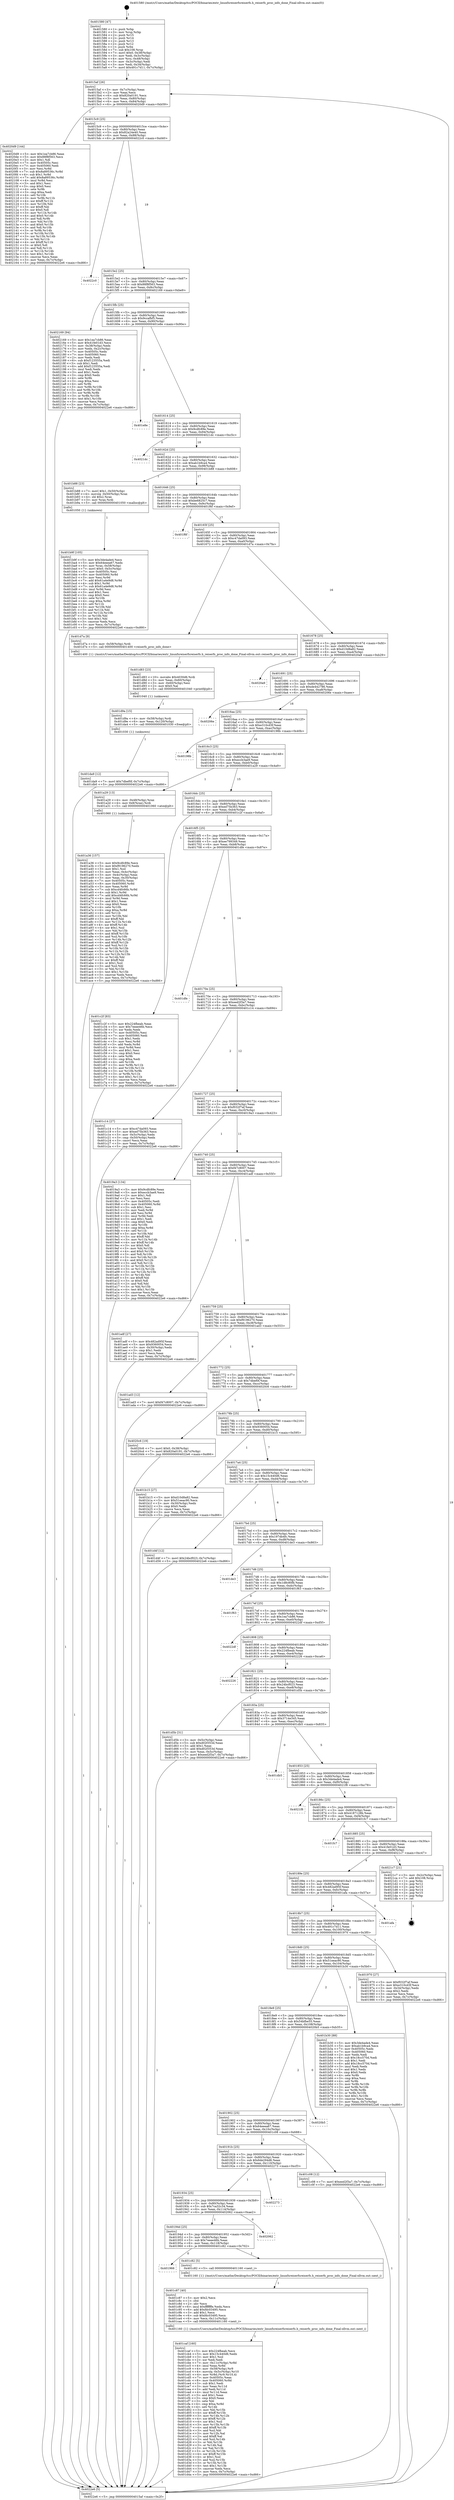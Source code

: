 digraph "0x401580" {
  label = "0x401580 (/mnt/c/Users/mathe/Desktop/tcc/POCII/binaries/extr_linuxfsreiserfsreiserfs.h_reiserfs_proc_info_done_Final-ollvm.out::main(0))"
  labelloc = "t"
  node[shape=record]

  Entry [label="",width=0.3,height=0.3,shape=circle,fillcolor=black,style=filled]
  "0x4015af" [label="{
     0x4015af [26]\l
     | [instrs]\l
     &nbsp;&nbsp;0x4015af \<+3\>: mov -0x7c(%rbp),%eax\l
     &nbsp;&nbsp;0x4015b2 \<+2\>: mov %eax,%ecx\l
     &nbsp;&nbsp;0x4015b4 \<+6\>: sub $0x820a0191,%ecx\l
     &nbsp;&nbsp;0x4015ba \<+3\>: mov %eax,-0x80(%rbp)\l
     &nbsp;&nbsp;0x4015bd \<+6\>: mov %ecx,-0x84(%rbp)\l
     &nbsp;&nbsp;0x4015c3 \<+6\>: je 00000000004020d9 \<main+0xb59\>\l
  }"]
  "0x4020d9" [label="{
     0x4020d9 [144]\l
     | [instrs]\l
     &nbsp;&nbsp;0x4020d9 \<+5\>: mov $0x1ea7cb86,%eax\l
     &nbsp;&nbsp;0x4020de \<+5\>: mov $0x88f8f563,%ecx\l
     &nbsp;&nbsp;0x4020e3 \<+2\>: mov $0x1,%dl\l
     &nbsp;&nbsp;0x4020e5 \<+7\>: mov 0x40505c,%esi\l
     &nbsp;&nbsp;0x4020ec \<+7\>: mov 0x405060,%edi\l
     &nbsp;&nbsp;0x4020f3 \<+3\>: mov %esi,%r8d\l
     &nbsp;&nbsp;0x4020f6 \<+7\>: sub $0x8a89536c,%r8d\l
     &nbsp;&nbsp;0x4020fd \<+4\>: sub $0x1,%r8d\l
     &nbsp;&nbsp;0x402101 \<+7\>: add $0x8a89536c,%r8d\l
     &nbsp;&nbsp;0x402108 \<+4\>: imul %r8d,%esi\l
     &nbsp;&nbsp;0x40210c \<+3\>: and $0x1,%esi\l
     &nbsp;&nbsp;0x40210f \<+3\>: cmp $0x0,%esi\l
     &nbsp;&nbsp;0x402112 \<+4\>: sete %r9b\l
     &nbsp;&nbsp;0x402116 \<+3\>: cmp $0xa,%edi\l
     &nbsp;&nbsp;0x402119 \<+4\>: setl %r10b\l
     &nbsp;&nbsp;0x40211d \<+3\>: mov %r9b,%r11b\l
     &nbsp;&nbsp;0x402120 \<+4\>: xor $0xff,%r11b\l
     &nbsp;&nbsp;0x402124 \<+3\>: mov %r10b,%bl\l
     &nbsp;&nbsp;0x402127 \<+3\>: xor $0xff,%bl\l
     &nbsp;&nbsp;0x40212a \<+3\>: xor $0x0,%dl\l
     &nbsp;&nbsp;0x40212d \<+3\>: mov %r11b,%r14b\l
     &nbsp;&nbsp;0x402130 \<+4\>: and $0x0,%r14b\l
     &nbsp;&nbsp;0x402134 \<+3\>: and %dl,%r9b\l
     &nbsp;&nbsp;0x402137 \<+3\>: mov %bl,%r15b\l
     &nbsp;&nbsp;0x40213a \<+4\>: and $0x0,%r15b\l
     &nbsp;&nbsp;0x40213e \<+3\>: and %dl,%r10b\l
     &nbsp;&nbsp;0x402141 \<+3\>: or %r9b,%r14b\l
     &nbsp;&nbsp;0x402144 \<+3\>: or %r10b,%r15b\l
     &nbsp;&nbsp;0x402147 \<+3\>: xor %r15b,%r14b\l
     &nbsp;&nbsp;0x40214a \<+3\>: or %bl,%r11b\l
     &nbsp;&nbsp;0x40214d \<+4\>: xor $0xff,%r11b\l
     &nbsp;&nbsp;0x402151 \<+3\>: or $0x0,%dl\l
     &nbsp;&nbsp;0x402154 \<+3\>: and %dl,%r11b\l
     &nbsp;&nbsp;0x402157 \<+3\>: or %r11b,%r14b\l
     &nbsp;&nbsp;0x40215a \<+4\>: test $0x1,%r14b\l
     &nbsp;&nbsp;0x40215e \<+3\>: cmovne %ecx,%eax\l
     &nbsp;&nbsp;0x402161 \<+3\>: mov %eax,-0x7c(%rbp)\l
     &nbsp;&nbsp;0x402164 \<+5\>: jmp 00000000004022e6 \<main+0xd66\>\l
  }"]
  "0x4015c9" [label="{
     0x4015c9 [25]\l
     | [instrs]\l
     &nbsp;&nbsp;0x4015c9 \<+5\>: jmp 00000000004015ce \<main+0x4e\>\l
     &nbsp;&nbsp;0x4015ce \<+3\>: mov -0x80(%rbp),%eax\l
     &nbsp;&nbsp;0x4015d1 \<+5\>: sub $0x82a24e40,%eax\l
     &nbsp;&nbsp;0x4015d6 \<+6\>: mov %eax,-0x88(%rbp)\l
     &nbsp;&nbsp;0x4015dc \<+6\>: je 00000000004022c0 \<main+0xd40\>\l
  }"]
  Exit [label="",width=0.3,height=0.3,shape=circle,fillcolor=black,style=filled,peripheries=2]
  "0x4022c0" [label="{
     0x4022c0\l
  }", style=dashed]
  "0x4015e2" [label="{
     0x4015e2 [25]\l
     | [instrs]\l
     &nbsp;&nbsp;0x4015e2 \<+5\>: jmp 00000000004015e7 \<main+0x67\>\l
     &nbsp;&nbsp;0x4015e7 \<+3\>: mov -0x80(%rbp),%eax\l
     &nbsp;&nbsp;0x4015ea \<+5\>: sub $0x88f8f563,%eax\l
     &nbsp;&nbsp;0x4015ef \<+6\>: mov %eax,-0x8c(%rbp)\l
     &nbsp;&nbsp;0x4015f5 \<+6\>: je 0000000000402169 \<main+0xbe9\>\l
  }"]
  "0x401da9" [label="{
     0x401da9 [12]\l
     | [instrs]\l
     &nbsp;&nbsp;0x401da9 \<+7\>: movl $0x7dbef0f,-0x7c(%rbp)\l
     &nbsp;&nbsp;0x401db0 \<+5\>: jmp 00000000004022e6 \<main+0xd66\>\l
  }"]
  "0x402169" [label="{
     0x402169 [94]\l
     | [instrs]\l
     &nbsp;&nbsp;0x402169 \<+5\>: mov $0x1ea7cb86,%eax\l
     &nbsp;&nbsp;0x40216e \<+5\>: mov $0x41fe01d3,%ecx\l
     &nbsp;&nbsp;0x402173 \<+3\>: mov -0x38(%rbp),%edx\l
     &nbsp;&nbsp;0x402176 \<+3\>: mov %edx,-0x2c(%rbp)\l
     &nbsp;&nbsp;0x402179 \<+7\>: mov 0x40505c,%edx\l
     &nbsp;&nbsp;0x402180 \<+7\>: mov 0x405060,%esi\l
     &nbsp;&nbsp;0x402187 \<+2\>: mov %edx,%edi\l
     &nbsp;&nbsp;0x402189 \<+6\>: sub $0xf123555a,%edi\l
     &nbsp;&nbsp;0x40218f \<+3\>: sub $0x1,%edi\l
     &nbsp;&nbsp;0x402192 \<+6\>: add $0xf123555a,%edi\l
     &nbsp;&nbsp;0x402198 \<+3\>: imul %edi,%edx\l
     &nbsp;&nbsp;0x40219b \<+3\>: and $0x1,%edx\l
     &nbsp;&nbsp;0x40219e \<+3\>: cmp $0x0,%edx\l
     &nbsp;&nbsp;0x4021a1 \<+4\>: sete %r8b\l
     &nbsp;&nbsp;0x4021a5 \<+3\>: cmp $0xa,%esi\l
     &nbsp;&nbsp;0x4021a8 \<+4\>: setl %r9b\l
     &nbsp;&nbsp;0x4021ac \<+3\>: mov %r8b,%r10b\l
     &nbsp;&nbsp;0x4021af \<+3\>: and %r9b,%r10b\l
     &nbsp;&nbsp;0x4021b2 \<+3\>: xor %r9b,%r8b\l
     &nbsp;&nbsp;0x4021b5 \<+3\>: or %r8b,%r10b\l
     &nbsp;&nbsp;0x4021b8 \<+4\>: test $0x1,%r10b\l
     &nbsp;&nbsp;0x4021bc \<+3\>: cmovne %ecx,%eax\l
     &nbsp;&nbsp;0x4021bf \<+3\>: mov %eax,-0x7c(%rbp)\l
     &nbsp;&nbsp;0x4021c2 \<+5\>: jmp 00000000004022e6 \<main+0xd66\>\l
  }"]
  "0x4015fb" [label="{
     0x4015fb [25]\l
     | [instrs]\l
     &nbsp;&nbsp;0x4015fb \<+5\>: jmp 0000000000401600 \<main+0x80\>\l
     &nbsp;&nbsp;0x401600 \<+3\>: mov -0x80(%rbp),%eax\l
     &nbsp;&nbsp;0x401603 \<+5\>: sub $0x9ccafbf5,%eax\l
     &nbsp;&nbsp;0x401608 \<+6\>: mov %eax,-0x90(%rbp)\l
     &nbsp;&nbsp;0x40160e \<+6\>: je 0000000000401e8e \<main+0x90e\>\l
  }"]
  "0x401d9a" [label="{
     0x401d9a [15]\l
     | [instrs]\l
     &nbsp;&nbsp;0x401d9a \<+4\>: mov -0x58(%rbp),%rdi\l
     &nbsp;&nbsp;0x401d9e \<+6\>: mov %eax,-0x120(%rbp)\l
     &nbsp;&nbsp;0x401da4 \<+5\>: call 0000000000401030 \<free@plt\>\l
     | [calls]\l
     &nbsp;&nbsp;0x401030 \{1\} (unknown)\l
  }"]
  "0x401e8e" [label="{
     0x401e8e\l
  }", style=dashed]
  "0x401614" [label="{
     0x401614 [25]\l
     | [instrs]\l
     &nbsp;&nbsp;0x401614 \<+5\>: jmp 0000000000401619 \<main+0x99\>\l
     &nbsp;&nbsp;0x401619 \<+3\>: mov -0x80(%rbp),%eax\l
     &nbsp;&nbsp;0x40161c \<+5\>: sub $0x9cdfc89e,%eax\l
     &nbsp;&nbsp;0x401621 \<+6\>: mov %eax,-0x94(%rbp)\l
     &nbsp;&nbsp;0x401627 \<+6\>: je 00000000004021dc \<main+0xc5c\>\l
  }"]
  "0x401d83" [label="{
     0x401d83 [23]\l
     | [instrs]\l
     &nbsp;&nbsp;0x401d83 \<+10\>: movabs $0x4030d6,%rdi\l
     &nbsp;&nbsp;0x401d8d \<+3\>: mov %eax,-0x60(%rbp)\l
     &nbsp;&nbsp;0x401d90 \<+3\>: mov -0x60(%rbp),%esi\l
     &nbsp;&nbsp;0x401d93 \<+2\>: mov $0x0,%al\l
     &nbsp;&nbsp;0x401d95 \<+5\>: call 0000000000401040 \<printf@plt\>\l
     | [calls]\l
     &nbsp;&nbsp;0x401040 \{1\} (unknown)\l
  }"]
  "0x4021dc" [label="{
     0x4021dc\l
  }", style=dashed]
  "0x40162d" [label="{
     0x40162d [25]\l
     | [instrs]\l
     &nbsp;&nbsp;0x40162d \<+5\>: jmp 0000000000401632 \<main+0xb2\>\l
     &nbsp;&nbsp;0x401632 \<+3\>: mov -0x80(%rbp),%eax\l
     &nbsp;&nbsp;0x401635 \<+5\>: sub $0xab1b9ca4,%eax\l
     &nbsp;&nbsp;0x40163a \<+6\>: mov %eax,-0x98(%rbp)\l
     &nbsp;&nbsp;0x401640 \<+6\>: je 0000000000401b88 \<main+0x608\>\l
  }"]
  "0x401caf" [label="{
     0x401caf [160]\l
     | [instrs]\l
     &nbsp;&nbsp;0x401caf \<+5\>: mov $0x224fbeab,%ecx\l
     &nbsp;&nbsp;0x401cb4 \<+5\>: mov $0x15c440d6,%edx\l
     &nbsp;&nbsp;0x401cb9 \<+3\>: mov $0x1,%sil\l
     &nbsp;&nbsp;0x401cbc \<+2\>: xor %edi,%edi\l
     &nbsp;&nbsp;0x401cbe \<+7\>: mov -0x11c(%rbp),%r8d\l
     &nbsp;&nbsp;0x401cc5 \<+4\>: imul %eax,%r8d\l
     &nbsp;&nbsp;0x401cc9 \<+4\>: mov -0x58(%rbp),%r9\l
     &nbsp;&nbsp;0x401ccd \<+4\>: movslq -0x5c(%rbp),%r10\l
     &nbsp;&nbsp;0x401cd1 \<+4\>: mov %r8d,(%r9,%r10,4)\l
     &nbsp;&nbsp;0x401cd5 \<+7\>: mov 0x40505c,%eax\l
     &nbsp;&nbsp;0x401cdc \<+8\>: mov 0x405060,%r8d\l
     &nbsp;&nbsp;0x401ce4 \<+3\>: sub $0x1,%edi\l
     &nbsp;&nbsp;0x401ce7 \<+3\>: mov %eax,%r11d\l
     &nbsp;&nbsp;0x401cea \<+3\>: add %edi,%r11d\l
     &nbsp;&nbsp;0x401ced \<+4\>: imul %r11d,%eax\l
     &nbsp;&nbsp;0x401cf1 \<+3\>: and $0x1,%eax\l
     &nbsp;&nbsp;0x401cf4 \<+3\>: cmp $0x0,%eax\l
     &nbsp;&nbsp;0x401cf7 \<+3\>: sete %bl\l
     &nbsp;&nbsp;0x401cfa \<+4\>: cmp $0xa,%r8d\l
     &nbsp;&nbsp;0x401cfe \<+4\>: setl %r14b\l
     &nbsp;&nbsp;0x401d02 \<+3\>: mov %bl,%r15b\l
     &nbsp;&nbsp;0x401d05 \<+4\>: xor $0xff,%r15b\l
     &nbsp;&nbsp;0x401d09 \<+3\>: mov %r14b,%r12b\l
     &nbsp;&nbsp;0x401d0c \<+4\>: xor $0xff,%r12b\l
     &nbsp;&nbsp;0x401d10 \<+4\>: xor $0x1,%sil\l
     &nbsp;&nbsp;0x401d14 \<+3\>: mov %r15b,%r13b\l
     &nbsp;&nbsp;0x401d17 \<+4\>: and $0xff,%r13b\l
     &nbsp;&nbsp;0x401d1b \<+3\>: and %sil,%bl\l
     &nbsp;&nbsp;0x401d1e \<+3\>: mov %r12b,%al\l
     &nbsp;&nbsp;0x401d21 \<+2\>: and $0xff,%al\l
     &nbsp;&nbsp;0x401d23 \<+3\>: and %sil,%r14b\l
     &nbsp;&nbsp;0x401d26 \<+3\>: or %bl,%r13b\l
     &nbsp;&nbsp;0x401d29 \<+3\>: or %r14b,%al\l
     &nbsp;&nbsp;0x401d2c \<+3\>: xor %al,%r13b\l
     &nbsp;&nbsp;0x401d2f \<+3\>: or %r12b,%r15b\l
     &nbsp;&nbsp;0x401d32 \<+4\>: xor $0xff,%r15b\l
     &nbsp;&nbsp;0x401d36 \<+4\>: or $0x1,%sil\l
     &nbsp;&nbsp;0x401d3a \<+3\>: and %sil,%r15b\l
     &nbsp;&nbsp;0x401d3d \<+3\>: or %r15b,%r13b\l
     &nbsp;&nbsp;0x401d40 \<+4\>: test $0x1,%r13b\l
     &nbsp;&nbsp;0x401d44 \<+3\>: cmovne %edx,%ecx\l
     &nbsp;&nbsp;0x401d47 \<+3\>: mov %ecx,-0x7c(%rbp)\l
     &nbsp;&nbsp;0x401d4a \<+5\>: jmp 00000000004022e6 \<main+0xd66\>\l
  }"]
  "0x401b88" [label="{
     0x401b88 [23]\l
     | [instrs]\l
     &nbsp;&nbsp;0x401b88 \<+7\>: movl $0x1,-0x50(%rbp)\l
     &nbsp;&nbsp;0x401b8f \<+4\>: movslq -0x50(%rbp),%rax\l
     &nbsp;&nbsp;0x401b93 \<+4\>: shl $0x2,%rax\l
     &nbsp;&nbsp;0x401b97 \<+3\>: mov %rax,%rdi\l
     &nbsp;&nbsp;0x401b9a \<+5\>: call 0000000000401050 \<malloc@plt\>\l
     | [calls]\l
     &nbsp;&nbsp;0x401050 \{1\} (unknown)\l
  }"]
  "0x401646" [label="{
     0x401646 [25]\l
     | [instrs]\l
     &nbsp;&nbsp;0x401646 \<+5\>: jmp 000000000040164b \<main+0xcb\>\l
     &nbsp;&nbsp;0x40164b \<+3\>: mov -0x80(%rbp),%eax\l
     &nbsp;&nbsp;0x40164e \<+5\>: sub $0xbe6825c7,%eax\l
     &nbsp;&nbsp;0x401653 \<+6\>: mov %eax,-0x9c(%rbp)\l
     &nbsp;&nbsp;0x401659 \<+6\>: je 0000000000401f6f \<main+0x9ef\>\l
  }"]
  "0x401c87" [label="{
     0x401c87 [40]\l
     | [instrs]\l
     &nbsp;&nbsp;0x401c87 \<+5\>: mov $0x2,%ecx\l
     &nbsp;&nbsp;0x401c8c \<+1\>: cltd\l
     &nbsp;&nbsp;0x401c8d \<+2\>: idiv %ecx\l
     &nbsp;&nbsp;0x401c8f \<+6\>: imul $0xfffffffe,%edx,%ecx\l
     &nbsp;&nbsp;0x401c95 \<+6\>: add $0xfdc03495,%ecx\l
     &nbsp;&nbsp;0x401c9b \<+3\>: add $0x1,%ecx\l
     &nbsp;&nbsp;0x401c9e \<+6\>: sub $0xfdc03495,%ecx\l
     &nbsp;&nbsp;0x401ca4 \<+6\>: mov %ecx,-0x11c(%rbp)\l
     &nbsp;&nbsp;0x401caa \<+5\>: call 0000000000401160 \<next_i\>\l
     | [calls]\l
     &nbsp;&nbsp;0x401160 \{1\} (/mnt/c/Users/mathe/Desktop/tcc/POCII/binaries/extr_linuxfsreiserfsreiserfs.h_reiserfs_proc_info_done_Final-ollvm.out::next_i)\l
  }"]
  "0x401f6f" [label="{
     0x401f6f\l
  }", style=dashed]
  "0x40165f" [label="{
     0x40165f [25]\l
     | [instrs]\l
     &nbsp;&nbsp;0x40165f \<+5\>: jmp 0000000000401664 \<main+0xe4\>\l
     &nbsp;&nbsp;0x401664 \<+3\>: mov -0x80(%rbp),%eax\l
     &nbsp;&nbsp;0x401667 \<+5\>: sub $0xc47da093,%eax\l
     &nbsp;&nbsp;0x40166c \<+6\>: mov %eax,-0xa0(%rbp)\l
     &nbsp;&nbsp;0x401672 \<+6\>: je 0000000000401d7a \<main+0x7fa\>\l
  }"]
  "0x401966" [label="{
     0x401966\l
  }", style=dashed]
  "0x401d7a" [label="{
     0x401d7a [9]\l
     | [instrs]\l
     &nbsp;&nbsp;0x401d7a \<+4\>: mov -0x58(%rbp),%rdi\l
     &nbsp;&nbsp;0x401d7e \<+5\>: call 0000000000401400 \<reiserfs_proc_info_done\>\l
     | [calls]\l
     &nbsp;&nbsp;0x401400 \{1\} (/mnt/c/Users/mathe/Desktop/tcc/POCII/binaries/extr_linuxfsreiserfsreiserfs.h_reiserfs_proc_info_done_Final-ollvm.out::reiserfs_proc_info_done)\l
  }"]
  "0x401678" [label="{
     0x401678 [25]\l
     | [instrs]\l
     &nbsp;&nbsp;0x401678 \<+5\>: jmp 000000000040167d \<main+0xfd\>\l
     &nbsp;&nbsp;0x40167d \<+3\>: mov -0x80(%rbp),%eax\l
     &nbsp;&nbsp;0x401680 \<+5\>: sub $0xd10d8a82,%eax\l
     &nbsp;&nbsp;0x401685 \<+6\>: mov %eax,-0xa4(%rbp)\l
     &nbsp;&nbsp;0x40168b \<+6\>: je 00000000004020a9 \<main+0xb29\>\l
  }"]
  "0x401c82" [label="{
     0x401c82 [5]\l
     | [instrs]\l
     &nbsp;&nbsp;0x401c82 \<+5\>: call 0000000000401160 \<next_i\>\l
     | [calls]\l
     &nbsp;&nbsp;0x401160 \{1\} (/mnt/c/Users/mathe/Desktop/tcc/POCII/binaries/extr_linuxfsreiserfsreiserfs.h_reiserfs_proc_info_done_Final-ollvm.out::next_i)\l
  }"]
  "0x4020a9" [label="{
     0x4020a9\l
  }", style=dashed]
  "0x401691" [label="{
     0x401691 [25]\l
     | [instrs]\l
     &nbsp;&nbsp;0x401691 \<+5\>: jmp 0000000000401696 \<main+0x116\>\l
     &nbsp;&nbsp;0x401696 \<+3\>: mov -0x80(%rbp),%eax\l
     &nbsp;&nbsp;0x401699 \<+5\>: sub $0xde442786,%eax\l
     &nbsp;&nbsp;0x40169e \<+6\>: mov %eax,-0xa8(%rbp)\l
     &nbsp;&nbsp;0x4016a4 \<+6\>: je 000000000040206e \<main+0xaee\>\l
  }"]
  "0x40194d" [label="{
     0x40194d [25]\l
     | [instrs]\l
     &nbsp;&nbsp;0x40194d \<+5\>: jmp 0000000000401952 \<main+0x3d2\>\l
     &nbsp;&nbsp;0x401952 \<+3\>: mov -0x80(%rbp),%eax\l
     &nbsp;&nbsp;0x401955 \<+5\>: sub $0x7eeee46b,%eax\l
     &nbsp;&nbsp;0x40195a \<+6\>: mov %eax,-0x118(%rbp)\l
     &nbsp;&nbsp;0x401960 \<+6\>: je 0000000000401c82 \<main+0x702\>\l
  }"]
  "0x40206e" [label="{
     0x40206e\l
  }", style=dashed]
  "0x4016aa" [label="{
     0x4016aa [25]\l
     | [instrs]\l
     &nbsp;&nbsp;0x4016aa \<+5\>: jmp 00000000004016af \<main+0x12f\>\l
     &nbsp;&nbsp;0x4016af \<+3\>: mov -0x80(%rbp),%eax\l
     &nbsp;&nbsp;0x4016b2 \<+5\>: sub $0xe310cd3f,%eax\l
     &nbsp;&nbsp;0x4016b7 \<+6\>: mov %eax,-0xac(%rbp)\l
     &nbsp;&nbsp;0x4016bd \<+6\>: je 000000000040198b \<main+0x40b\>\l
  }"]
  "0x402062" [label="{
     0x402062\l
  }", style=dashed]
  "0x40198b" [label="{
     0x40198b\l
  }", style=dashed]
  "0x4016c3" [label="{
     0x4016c3 [25]\l
     | [instrs]\l
     &nbsp;&nbsp;0x4016c3 \<+5\>: jmp 00000000004016c8 \<main+0x148\>\l
     &nbsp;&nbsp;0x4016c8 \<+3\>: mov -0x80(%rbp),%eax\l
     &nbsp;&nbsp;0x4016cb \<+5\>: sub $0xeccb3ae9,%eax\l
     &nbsp;&nbsp;0x4016d0 \<+6\>: mov %eax,-0xb0(%rbp)\l
     &nbsp;&nbsp;0x4016d6 \<+6\>: je 0000000000401a29 \<main+0x4a9\>\l
  }"]
  "0x401934" [label="{
     0x401934 [25]\l
     | [instrs]\l
     &nbsp;&nbsp;0x401934 \<+5\>: jmp 0000000000401939 \<main+0x3b9\>\l
     &nbsp;&nbsp;0x401939 \<+3\>: mov -0x80(%rbp),%eax\l
     &nbsp;&nbsp;0x40193c \<+5\>: sub $0x7ca32c34,%eax\l
     &nbsp;&nbsp;0x401941 \<+6\>: mov %eax,-0x114(%rbp)\l
     &nbsp;&nbsp;0x401947 \<+6\>: je 0000000000402062 \<main+0xae2\>\l
  }"]
  "0x401a29" [label="{
     0x401a29 [13]\l
     | [instrs]\l
     &nbsp;&nbsp;0x401a29 \<+4\>: mov -0x48(%rbp),%rax\l
     &nbsp;&nbsp;0x401a2d \<+4\>: mov 0x8(%rax),%rdi\l
     &nbsp;&nbsp;0x401a31 \<+5\>: call 0000000000401060 \<atoi@plt\>\l
     | [calls]\l
     &nbsp;&nbsp;0x401060 \{1\} (unknown)\l
  }"]
  "0x4016dc" [label="{
     0x4016dc [25]\l
     | [instrs]\l
     &nbsp;&nbsp;0x4016dc \<+5\>: jmp 00000000004016e1 \<main+0x161\>\l
     &nbsp;&nbsp;0x4016e1 \<+3\>: mov -0x80(%rbp),%eax\l
     &nbsp;&nbsp;0x4016e4 \<+5\>: sub $0xed75b363,%eax\l
     &nbsp;&nbsp;0x4016e9 \<+6\>: mov %eax,-0xb4(%rbp)\l
     &nbsp;&nbsp;0x4016ef \<+6\>: je 0000000000401c2f \<main+0x6af\>\l
  }"]
  "0x402273" [label="{
     0x402273\l
  }", style=dashed]
  "0x401c2f" [label="{
     0x401c2f [83]\l
     | [instrs]\l
     &nbsp;&nbsp;0x401c2f \<+5\>: mov $0x224fbeab,%eax\l
     &nbsp;&nbsp;0x401c34 \<+5\>: mov $0x7eeee46b,%ecx\l
     &nbsp;&nbsp;0x401c39 \<+2\>: xor %edx,%edx\l
     &nbsp;&nbsp;0x401c3b \<+7\>: mov 0x40505c,%esi\l
     &nbsp;&nbsp;0x401c42 \<+7\>: mov 0x405060,%edi\l
     &nbsp;&nbsp;0x401c49 \<+3\>: sub $0x1,%edx\l
     &nbsp;&nbsp;0x401c4c \<+3\>: mov %esi,%r8d\l
     &nbsp;&nbsp;0x401c4f \<+3\>: add %edx,%r8d\l
     &nbsp;&nbsp;0x401c52 \<+4\>: imul %r8d,%esi\l
     &nbsp;&nbsp;0x401c56 \<+3\>: and $0x1,%esi\l
     &nbsp;&nbsp;0x401c59 \<+3\>: cmp $0x0,%esi\l
     &nbsp;&nbsp;0x401c5c \<+4\>: sete %r9b\l
     &nbsp;&nbsp;0x401c60 \<+3\>: cmp $0xa,%edi\l
     &nbsp;&nbsp;0x401c63 \<+4\>: setl %r10b\l
     &nbsp;&nbsp;0x401c67 \<+3\>: mov %r9b,%r11b\l
     &nbsp;&nbsp;0x401c6a \<+3\>: and %r10b,%r11b\l
     &nbsp;&nbsp;0x401c6d \<+3\>: xor %r10b,%r9b\l
     &nbsp;&nbsp;0x401c70 \<+3\>: or %r9b,%r11b\l
     &nbsp;&nbsp;0x401c73 \<+4\>: test $0x1,%r11b\l
     &nbsp;&nbsp;0x401c77 \<+3\>: cmovne %ecx,%eax\l
     &nbsp;&nbsp;0x401c7a \<+3\>: mov %eax,-0x7c(%rbp)\l
     &nbsp;&nbsp;0x401c7d \<+5\>: jmp 00000000004022e6 \<main+0xd66\>\l
  }"]
  "0x4016f5" [label="{
     0x4016f5 [25]\l
     | [instrs]\l
     &nbsp;&nbsp;0x4016f5 \<+5\>: jmp 00000000004016fa \<main+0x17a\>\l
     &nbsp;&nbsp;0x4016fa \<+3\>: mov -0x80(%rbp),%eax\l
     &nbsp;&nbsp;0x4016fd \<+5\>: sub $0xee799349,%eax\l
     &nbsp;&nbsp;0x401702 \<+6\>: mov %eax,-0xb8(%rbp)\l
     &nbsp;&nbsp;0x401708 \<+6\>: je 0000000000401dfe \<main+0x87e\>\l
  }"]
  "0x40191b" [label="{
     0x40191b [25]\l
     | [instrs]\l
     &nbsp;&nbsp;0x40191b \<+5\>: jmp 0000000000401920 \<main+0x3a0\>\l
     &nbsp;&nbsp;0x401920 \<+3\>: mov -0x80(%rbp),%eax\l
     &nbsp;&nbsp;0x401923 \<+5\>: sub $0x6de294d6,%eax\l
     &nbsp;&nbsp;0x401928 \<+6\>: mov %eax,-0x110(%rbp)\l
     &nbsp;&nbsp;0x40192e \<+6\>: je 0000000000402273 \<main+0xcf3\>\l
  }"]
  "0x401dfe" [label="{
     0x401dfe\l
  }", style=dashed]
  "0x40170e" [label="{
     0x40170e [25]\l
     | [instrs]\l
     &nbsp;&nbsp;0x40170e \<+5\>: jmp 0000000000401713 \<main+0x193\>\l
     &nbsp;&nbsp;0x401713 \<+3\>: mov -0x80(%rbp),%eax\l
     &nbsp;&nbsp;0x401716 \<+5\>: sub $0xeed2f3a7,%eax\l
     &nbsp;&nbsp;0x40171b \<+6\>: mov %eax,-0xbc(%rbp)\l
     &nbsp;&nbsp;0x401721 \<+6\>: je 0000000000401c14 \<main+0x694\>\l
  }"]
  "0x401c08" [label="{
     0x401c08 [12]\l
     | [instrs]\l
     &nbsp;&nbsp;0x401c08 \<+7\>: movl $0xeed2f3a7,-0x7c(%rbp)\l
     &nbsp;&nbsp;0x401c0f \<+5\>: jmp 00000000004022e6 \<main+0xd66\>\l
  }"]
  "0x401c14" [label="{
     0x401c14 [27]\l
     | [instrs]\l
     &nbsp;&nbsp;0x401c14 \<+5\>: mov $0xc47da093,%eax\l
     &nbsp;&nbsp;0x401c19 \<+5\>: mov $0xed75b363,%ecx\l
     &nbsp;&nbsp;0x401c1e \<+3\>: mov -0x5c(%rbp),%edx\l
     &nbsp;&nbsp;0x401c21 \<+3\>: cmp -0x50(%rbp),%edx\l
     &nbsp;&nbsp;0x401c24 \<+3\>: cmovl %ecx,%eax\l
     &nbsp;&nbsp;0x401c27 \<+3\>: mov %eax,-0x7c(%rbp)\l
     &nbsp;&nbsp;0x401c2a \<+5\>: jmp 00000000004022e6 \<main+0xd66\>\l
  }"]
  "0x401727" [label="{
     0x401727 [25]\l
     | [instrs]\l
     &nbsp;&nbsp;0x401727 \<+5\>: jmp 000000000040172c \<main+0x1ac\>\l
     &nbsp;&nbsp;0x40172c \<+3\>: mov -0x80(%rbp),%eax\l
     &nbsp;&nbsp;0x40172f \<+5\>: sub $0xf032f7af,%eax\l
     &nbsp;&nbsp;0x401734 \<+6\>: mov %eax,-0xc0(%rbp)\l
     &nbsp;&nbsp;0x40173a \<+6\>: je 00000000004019a3 \<main+0x423\>\l
  }"]
  "0x401902" [label="{
     0x401902 [25]\l
     | [instrs]\l
     &nbsp;&nbsp;0x401902 \<+5\>: jmp 0000000000401907 \<main+0x387\>\l
     &nbsp;&nbsp;0x401907 \<+3\>: mov -0x80(%rbp),%eax\l
     &nbsp;&nbsp;0x40190a \<+5\>: sub $0x64eeea67,%eax\l
     &nbsp;&nbsp;0x40190f \<+6\>: mov %eax,-0x10c(%rbp)\l
     &nbsp;&nbsp;0x401915 \<+6\>: je 0000000000401c08 \<main+0x688\>\l
  }"]
  "0x4019a3" [label="{
     0x4019a3 [134]\l
     | [instrs]\l
     &nbsp;&nbsp;0x4019a3 \<+5\>: mov $0x9cdfc89e,%eax\l
     &nbsp;&nbsp;0x4019a8 \<+5\>: mov $0xeccb3ae9,%ecx\l
     &nbsp;&nbsp;0x4019ad \<+2\>: mov $0x1,%dl\l
     &nbsp;&nbsp;0x4019af \<+2\>: xor %esi,%esi\l
     &nbsp;&nbsp;0x4019b1 \<+7\>: mov 0x40505c,%edi\l
     &nbsp;&nbsp;0x4019b8 \<+8\>: mov 0x405060,%r8d\l
     &nbsp;&nbsp;0x4019c0 \<+3\>: sub $0x1,%esi\l
     &nbsp;&nbsp;0x4019c3 \<+3\>: mov %edi,%r9d\l
     &nbsp;&nbsp;0x4019c6 \<+3\>: add %esi,%r9d\l
     &nbsp;&nbsp;0x4019c9 \<+4\>: imul %r9d,%edi\l
     &nbsp;&nbsp;0x4019cd \<+3\>: and $0x1,%edi\l
     &nbsp;&nbsp;0x4019d0 \<+3\>: cmp $0x0,%edi\l
     &nbsp;&nbsp;0x4019d3 \<+4\>: sete %r10b\l
     &nbsp;&nbsp;0x4019d7 \<+4\>: cmp $0xa,%r8d\l
     &nbsp;&nbsp;0x4019db \<+4\>: setl %r11b\l
     &nbsp;&nbsp;0x4019df \<+3\>: mov %r10b,%bl\l
     &nbsp;&nbsp;0x4019e2 \<+3\>: xor $0xff,%bl\l
     &nbsp;&nbsp;0x4019e5 \<+3\>: mov %r11b,%r14b\l
     &nbsp;&nbsp;0x4019e8 \<+4\>: xor $0xff,%r14b\l
     &nbsp;&nbsp;0x4019ec \<+3\>: xor $0x0,%dl\l
     &nbsp;&nbsp;0x4019ef \<+3\>: mov %bl,%r15b\l
     &nbsp;&nbsp;0x4019f2 \<+4\>: and $0x0,%r15b\l
     &nbsp;&nbsp;0x4019f6 \<+3\>: and %dl,%r10b\l
     &nbsp;&nbsp;0x4019f9 \<+3\>: mov %r14b,%r12b\l
     &nbsp;&nbsp;0x4019fc \<+4\>: and $0x0,%r12b\l
     &nbsp;&nbsp;0x401a00 \<+3\>: and %dl,%r11b\l
     &nbsp;&nbsp;0x401a03 \<+3\>: or %r10b,%r15b\l
     &nbsp;&nbsp;0x401a06 \<+3\>: or %r11b,%r12b\l
     &nbsp;&nbsp;0x401a09 \<+3\>: xor %r12b,%r15b\l
     &nbsp;&nbsp;0x401a0c \<+3\>: or %r14b,%bl\l
     &nbsp;&nbsp;0x401a0f \<+3\>: xor $0xff,%bl\l
     &nbsp;&nbsp;0x401a12 \<+3\>: or $0x0,%dl\l
     &nbsp;&nbsp;0x401a15 \<+2\>: and %dl,%bl\l
     &nbsp;&nbsp;0x401a17 \<+3\>: or %bl,%r15b\l
     &nbsp;&nbsp;0x401a1a \<+4\>: test $0x1,%r15b\l
     &nbsp;&nbsp;0x401a1e \<+3\>: cmovne %ecx,%eax\l
     &nbsp;&nbsp;0x401a21 \<+3\>: mov %eax,-0x7c(%rbp)\l
     &nbsp;&nbsp;0x401a24 \<+5\>: jmp 00000000004022e6 \<main+0xd66\>\l
  }"]
  "0x401740" [label="{
     0x401740 [25]\l
     | [instrs]\l
     &nbsp;&nbsp;0x401740 \<+5\>: jmp 0000000000401745 \<main+0x1c5\>\l
     &nbsp;&nbsp;0x401745 \<+3\>: mov -0x80(%rbp),%eax\l
     &nbsp;&nbsp;0x401748 \<+5\>: sub $0xf47c8007,%eax\l
     &nbsp;&nbsp;0x40174d \<+6\>: mov %eax,-0xc4(%rbp)\l
     &nbsp;&nbsp;0x401753 \<+6\>: je 0000000000401adf \<main+0x55f\>\l
  }"]
  "0x4020b5" [label="{
     0x4020b5\l
  }", style=dashed]
  "0x401adf" [label="{
     0x401adf [27]\l
     | [instrs]\l
     &nbsp;&nbsp;0x401adf \<+5\>: mov $0x482ad95f,%eax\l
     &nbsp;&nbsp;0x401ae4 \<+5\>: mov $0x9360054,%ecx\l
     &nbsp;&nbsp;0x401ae9 \<+3\>: mov -0x30(%rbp),%edx\l
     &nbsp;&nbsp;0x401aec \<+3\>: cmp $0x1,%edx\l
     &nbsp;&nbsp;0x401aef \<+3\>: cmovl %ecx,%eax\l
     &nbsp;&nbsp;0x401af2 \<+3\>: mov %eax,-0x7c(%rbp)\l
     &nbsp;&nbsp;0x401af5 \<+5\>: jmp 00000000004022e6 \<main+0xd66\>\l
  }"]
  "0x401759" [label="{
     0x401759 [25]\l
     | [instrs]\l
     &nbsp;&nbsp;0x401759 \<+5\>: jmp 000000000040175e \<main+0x1de\>\l
     &nbsp;&nbsp;0x40175e \<+3\>: mov -0x80(%rbp),%eax\l
     &nbsp;&nbsp;0x401761 \<+5\>: sub $0xf9196270,%eax\l
     &nbsp;&nbsp;0x401766 \<+6\>: mov %eax,-0xc8(%rbp)\l
     &nbsp;&nbsp;0x40176c \<+6\>: je 0000000000401ad3 \<main+0x553\>\l
  }"]
  "0x401b9f" [label="{
     0x401b9f [105]\l
     | [instrs]\l
     &nbsp;&nbsp;0x401b9f \<+5\>: mov $0x3de4ade4,%ecx\l
     &nbsp;&nbsp;0x401ba4 \<+5\>: mov $0x64eeea67,%edx\l
     &nbsp;&nbsp;0x401ba9 \<+4\>: mov %rax,-0x58(%rbp)\l
     &nbsp;&nbsp;0x401bad \<+7\>: movl $0x0,-0x5c(%rbp)\l
     &nbsp;&nbsp;0x401bb4 \<+7\>: mov 0x40505c,%esi\l
     &nbsp;&nbsp;0x401bbb \<+8\>: mov 0x405060,%r8d\l
     &nbsp;&nbsp;0x401bc3 \<+3\>: mov %esi,%r9d\l
     &nbsp;&nbsp;0x401bc6 \<+7\>: add $0x61a4e9d8,%r9d\l
     &nbsp;&nbsp;0x401bcd \<+4\>: sub $0x1,%r9d\l
     &nbsp;&nbsp;0x401bd1 \<+7\>: sub $0x61a4e9d8,%r9d\l
     &nbsp;&nbsp;0x401bd8 \<+4\>: imul %r9d,%esi\l
     &nbsp;&nbsp;0x401bdc \<+3\>: and $0x1,%esi\l
     &nbsp;&nbsp;0x401bdf \<+3\>: cmp $0x0,%esi\l
     &nbsp;&nbsp;0x401be2 \<+4\>: sete %r10b\l
     &nbsp;&nbsp;0x401be6 \<+4\>: cmp $0xa,%r8d\l
     &nbsp;&nbsp;0x401bea \<+4\>: setl %r11b\l
     &nbsp;&nbsp;0x401bee \<+3\>: mov %r10b,%bl\l
     &nbsp;&nbsp;0x401bf1 \<+3\>: and %r11b,%bl\l
     &nbsp;&nbsp;0x401bf4 \<+3\>: xor %r11b,%r10b\l
     &nbsp;&nbsp;0x401bf7 \<+3\>: or %r10b,%bl\l
     &nbsp;&nbsp;0x401bfa \<+3\>: test $0x1,%bl\l
     &nbsp;&nbsp;0x401bfd \<+3\>: cmovne %edx,%ecx\l
     &nbsp;&nbsp;0x401c00 \<+3\>: mov %ecx,-0x7c(%rbp)\l
     &nbsp;&nbsp;0x401c03 \<+5\>: jmp 00000000004022e6 \<main+0xd66\>\l
  }"]
  "0x401ad3" [label="{
     0x401ad3 [12]\l
     | [instrs]\l
     &nbsp;&nbsp;0x401ad3 \<+7\>: movl $0xf47c8007,-0x7c(%rbp)\l
     &nbsp;&nbsp;0x401ada \<+5\>: jmp 00000000004022e6 \<main+0xd66\>\l
  }"]
  "0x401772" [label="{
     0x401772 [25]\l
     | [instrs]\l
     &nbsp;&nbsp;0x401772 \<+5\>: jmp 0000000000401777 \<main+0x1f7\>\l
     &nbsp;&nbsp;0x401777 \<+3\>: mov -0x80(%rbp),%eax\l
     &nbsp;&nbsp;0x40177a \<+5\>: sub $0x7dbef0f,%eax\l
     &nbsp;&nbsp;0x40177f \<+6\>: mov %eax,-0xcc(%rbp)\l
     &nbsp;&nbsp;0x401785 \<+6\>: je 00000000004020c6 \<main+0xb46\>\l
  }"]
  "0x4018e9" [label="{
     0x4018e9 [25]\l
     | [instrs]\l
     &nbsp;&nbsp;0x4018e9 \<+5\>: jmp 00000000004018ee \<main+0x36e\>\l
     &nbsp;&nbsp;0x4018ee \<+3\>: mov -0x80(%rbp),%eax\l
     &nbsp;&nbsp;0x4018f1 \<+5\>: sub $0x54bfbe55,%eax\l
     &nbsp;&nbsp;0x4018f6 \<+6\>: mov %eax,-0x108(%rbp)\l
     &nbsp;&nbsp;0x4018fc \<+6\>: je 00000000004020b5 \<main+0xb35\>\l
  }"]
  "0x4020c6" [label="{
     0x4020c6 [19]\l
     | [instrs]\l
     &nbsp;&nbsp;0x4020c6 \<+7\>: movl $0x0,-0x38(%rbp)\l
     &nbsp;&nbsp;0x4020cd \<+7\>: movl $0x820a0191,-0x7c(%rbp)\l
     &nbsp;&nbsp;0x4020d4 \<+5\>: jmp 00000000004022e6 \<main+0xd66\>\l
  }"]
  "0x40178b" [label="{
     0x40178b [25]\l
     | [instrs]\l
     &nbsp;&nbsp;0x40178b \<+5\>: jmp 0000000000401790 \<main+0x210\>\l
     &nbsp;&nbsp;0x401790 \<+3\>: mov -0x80(%rbp),%eax\l
     &nbsp;&nbsp;0x401793 \<+5\>: sub $0x9360054,%eax\l
     &nbsp;&nbsp;0x401798 \<+6\>: mov %eax,-0xd0(%rbp)\l
     &nbsp;&nbsp;0x40179e \<+6\>: je 0000000000401b15 \<main+0x595\>\l
  }"]
  "0x401b30" [label="{
     0x401b30 [88]\l
     | [instrs]\l
     &nbsp;&nbsp;0x401b30 \<+5\>: mov $0x3de4ade4,%eax\l
     &nbsp;&nbsp;0x401b35 \<+5\>: mov $0xab1b9ca4,%ecx\l
     &nbsp;&nbsp;0x401b3a \<+7\>: mov 0x40505c,%edx\l
     &nbsp;&nbsp;0x401b41 \<+7\>: mov 0x405060,%esi\l
     &nbsp;&nbsp;0x401b48 \<+2\>: mov %edx,%edi\l
     &nbsp;&nbsp;0x401b4a \<+6\>: sub $0x18cc570d,%edi\l
     &nbsp;&nbsp;0x401b50 \<+3\>: sub $0x1,%edi\l
     &nbsp;&nbsp;0x401b53 \<+6\>: add $0x18cc570d,%edi\l
     &nbsp;&nbsp;0x401b59 \<+3\>: imul %edi,%edx\l
     &nbsp;&nbsp;0x401b5c \<+3\>: and $0x1,%edx\l
     &nbsp;&nbsp;0x401b5f \<+3\>: cmp $0x0,%edx\l
     &nbsp;&nbsp;0x401b62 \<+4\>: sete %r8b\l
     &nbsp;&nbsp;0x401b66 \<+3\>: cmp $0xa,%esi\l
     &nbsp;&nbsp;0x401b69 \<+4\>: setl %r9b\l
     &nbsp;&nbsp;0x401b6d \<+3\>: mov %r8b,%r10b\l
     &nbsp;&nbsp;0x401b70 \<+3\>: and %r9b,%r10b\l
     &nbsp;&nbsp;0x401b73 \<+3\>: xor %r9b,%r8b\l
     &nbsp;&nbsp;0x401b76 \<+3\>: or %r8b,%r10b\l
     &nbsp;&nbsp;0x401b79 \<+4\>: test $0x1,%r10b\l
     &nbsp;&nbsp;0x401b7d \<+3\>: cmovne %ecx,%eax\l
     &nbsp;&nbsp;0x401b80 \<+3\>: mov %eax,-0x7c(%rbp)\l
     &nbsp;&nbsp;0x401b83 \<+5\>: jmp 00000000004022e6 \<main+0xd66\>\l
  }"]
  "0x401b15" [label="{
     0x401b15 [27]\l
     | [instrs]\l
     &nbsp;&nbsp;0x401b15 \<+5\>: mov $0xd10d8a82,%eax\l
     &nbsp;&nbsp;0x401b1a \<+5\>: mov $0x51eeac90,%ecx\l
     &nbsp;&nbsp;0x401b1f \<+3\>: mov -0x30(%rbp),%edx\l
     &nbsp;&nbsp;0x401b22 \<+3\>: cmp $0x0,%edx\l
     &nbsp;&nbsp;0x401b25 \<+3\>: cmove %ecx,%eax\l
     &nbsp;&nbsp;0x401b28 \<+3\>: mov %eax,-0x7c(%rbp)\l
     &nbsp;&nbsp;0x401b2b \<+5\>: jmp 00000000004022e6 \<main+0xd66\>\l
  }"]
  "0x4017a4" [label="{
     0x4017a4 [25]\l
     | [instrs]\l
     &nbsp;&nbsp;0x4017a4 \<+5\>: jmp 00000000004017a9 \<main+0x229\>\l
     &nbsp;&nbsp;0x4017a9 \<+3\>: mov -0x80(%rbp),%eax\l
     &nbsp;&nbsp;0x4017ac \<+5\>: sub $0x15c440d6,%eax\l
     &nbsp;&nbsp;0x4017b1 \<+6\>: mov %eax,-0xd4(%rbp)\l
     &nbsp;&nbsp;0x4017b7 \<+6\>: je 0000000000401d4f \<main+0x7cf\>\l
  }"]
  "0x401a36" [label="{
     0x401a36 [157]\l
     | [instrs]\l
     &nbsp;&nbsp;0x401a36 \<+5\>: mov $0x9cdfc89e,%ecx\l
     &nbsp;&nbsp;0x401a3b \<+5\>: mov $0xf9196270,%edx\l
     &nbsp;&nbsp;0x401a40 \<+3\>: mov $0x1,%sil\l
     &nbsp;&nbsp;0x401a43 \<+3\>: mov %eax,-0x4c(%rbp)\l
     &nbsp;&nbsp;0x401a46 \<+3\>: mov -0x4c(%rbp),%eax\l
     &nbsp;&nbsp;0x401a49 \<+3\>: mov %eax,-0x30(%rbp)\l
     &nbsp;&nbsp;0x401a4c \<+7\>: mov 0x40505c,%eax\l
     &nbsp;&nbsp;0x401a53 \<+8\>: mov 0x405060,%r8d\l
     &nbsp;&nbsp;0x401a5b \<+3\>: mov %eax,%r9d\l
     &nbsp;&nbsp;0x401a5e \<+7\>: sub $0xcd4fc66b,%r9d\l
     &nbsp;&nbsp;0x401a65 \<+4\>: sub $0x1,%r9d\l
     &nbsp;&nbsp;0x401a69 \<+7\>: add $0xcd4fc66b,%r9d\l
     &nbsp;&nbsp;0x401a70 \<+4\>: imul %r9d,%eax\l
     &nbsp;&nbsp;0x401a74 \<+3\>: and $0x1,%eax\l
     &nbsp;&nbsp;0x401a77 \<+3\>: cmp $0x0,%eax\l
     &nbsp;&nbsp;0x401a7a \<+4\>: sete %r10b\l
     &nbsp;&nbsp;0x401a7e \<+4\>: cmp $0xa,%r8d\l
     &nbsp;&nbsp;0x401a82 \<+4\>: setl %r11b\l
     &nbsp;&nbsp;0x401a86 \<+3\>: mov %r10b,%bl\l
     &nbsp;&nbsp;0x401a89 \<+3\>: xor $0xff,%bl\l
     &nbsp;&nbsp;0x401a8c \<+3\>: mov %r11b,%r14b\l
     &nbsp;&nbsp;0x401a8f \<+4\>: xor $0xff,%r14b\l
     &nbsp;&nbsp;0x401a93 \<+4\>: xor $0x1,%sil\l
     &nbsp;&nbsp;0x401a97 \<+3\>: mov %bl,%r15b\l
     &nbsp;&nbsp;0x401a9a \<+4\>: and $0xff,%r15b\l
     &nbsp;&nbsp;0x401a9e \<+3\>: and %sil,%r10b\l
     &nbsp;&nbsp;0x401aa1 \<+3\>: mov %r14b,%r12b\l
     &nbsp;&nbsp;0x401aa4 \<+4\>: and $0xff,%r12b\l
     &nbsp;&nbsp;0x401aa8 \<+3\>: and %sil,%r11b\l
     &nbsp;&nbsp;0x401aab \<+3\>: or %r10b,%r15b\l
     &nbsp;&nbsp;0x401aae \<+3\>: or %r11b,%r12b\l
     &nbsp;&nbsp;0x401ab1 \<+3\>: xor %r12b,%r15b\l
     &nbsp;&nbsp;0x401ab4 \<+3\>: or %r14b,%bl\l
     &nbsp;&nbsp;0x401ab7 \<+3\>: xor $0xff,%bl\l
     &nbsp;&nbsp;0x401aba \<+4\>: or $0x1,%sil\l
     &nbsp;&nbsp;0x401abe \<+3\>: and %sil,%bl\l
     &nbsp;&nbsp;0x401ac1 \<+3\>: or %bl,%r15b\l
     &nbsp;&nbsp;0x401ac4 \<+4\>: test $0x1,%r15b\l
     &nbsp;&nbsp;0x401ac8 \<+3\>: cmovne %edx,%ecx\l
     &nbsp;&nbsp;0x401acb \<+3\>: mov %ecx,-0x7c(%rbp)\l
     &nbsp;&nbsp;0x401ace \<+5\>: jmp 00000000004022e6 \<main+0xd66\>\l
  }"]
  "0x401d4f" [label="{
     0x401d4f [12]\l
     | [instrs]\l
     &nbsp;&nbsp;0x401d4f \<+7\>: movl $0x24bcf023,-0x7c(%rbp)\l
     &nbsp;&nbsp;0x401d56 \<+5\>: jmp 00000000004022e6 \<main+0xd66\>\l
  }"]
  "0x4017bd" [label="{
     0x4017bd [25]\l
     | [instrs]\l
     &nbsp;&nbsp;0x4017bd \<+5\>: jmp 00000000004017c2 \<main+0x242\>\l
     &nbsp;&nbsp;0x4017c2 \<+3\>: mov -0x80(%rbp),%eax\l
     &nbsp;&nbsp;0x4017c5 \<+5\>: sub $0x197db4fc,%eax\l
     &nbsp;&nbsp;0x4017ca \<+6\>: mov %eax,-0xd8(%rbp)\l
     &nbsp;&nbsp;0x4017d0 \<+6\>: je 0000000000401de3 \<main+0x863\>\l
  }"]
  "0x401580" [label="{
     0x401580 [47]\l
     | [instrs]\l
     &nbsp;&nbsp;0x401580 \<+1\>: push %rbp\l
     &nbsp;&nbsp;0x401581 \<+3\>: mov %rsp,%rbp\l
     &nbsp;&nbsp;0x401584 \<+2\>: push %r15\l
     &nbsp;&nbsp;0x401586 \<+2\>: push %r14\l
     &nbsp;&nbsp;0x401588 \<+2\>: push %r13\l
     &nbsp;&nbsp;0x40158a \<+2\>: push %r12\l
     &nbsp;&nbsp;0x40158c \<+1\>: push %rbx\l
     &nbsp;&nbsp;0x40158d \<+7\>: sub $0x108,%rsp\l
     &nbsp;&nbsp;0x401594 \<+7\>: movl $0x0,-0x38(%rbp)\l
     &nbsp;&nbsp;0x40159b \<+3\>: mov %edi,-0x3c(%rbp)\l
     &nbsp;&nbsp;0x40159e \<+4\>: mov %rsi,-0x48(%rbp)\l
     &nbsp;&nbsp;0x4015a2 \<+3\>: mov -0x3c(%rbp),%edi\l
     &nbsp;&nbsp;0x4015a5 \<+3\>: mov %edi,-0x34(%rbp)\l
     &nbsp;&nbsp;0x4015a8 \<+7\>: movl $0x491c7d11,-0x7c(%rbp)\l
  }"]
  "0x401de3" [label="{
     0x401de3\l
  }", style=dashed]
  "0x4017d6" [label="{
     0x4017d6 [25]\l
     | [instrs]\l
     &nbsp;&nbsp;0x4017d6 \<+5\>: jmp 00000000004017db \<main+0x25b\>\l
     &nbsp;&nbsp;0x4017db \<+3\>: mov -0x80(%rbp),%eax\l
     &nbsp;&nbsp;0x4017de \<+5\>: sub $0x1d8c80fb,%eax\l
     &nbsp;&nbsp;0x4017e3 \<+6\>: mov %eax,-0xdc(%rbp)\l
     &nbsp;&nbsp;0x4017e9 \<+6\>: je 0000000000401f63 \<main+0x9e3\>\l
  }"]
  "0x4022e6" [label="{
     0x4022e6 [5]\l
     | [instrs]\l
     &nbsp;&nbsp;0x4022e6 \<+5\>: jmp 00000000004015af \<main+0x2f\>\l
  }"]
  "0x401f63" [label="{
     0x401f63\l
  }", style=dashed]
  "0x4017ef" [label="{
     0x4017ef [25]\l
     | [instrs]\l
     &nbsp;&nbsp;0x4017ef \<+5\>: jmp 00000000004017f4 \<main+0x274\>\l
     &nbsp;&nbsp;0x4017f4 \<+3\>: mov -0x80(%rbp),%eax\l
     &nbsp;&nbsp;0x4017f7 \<+5\>: sub $0x1ea7cb86,%eax\l
     &nbsp;&nbsp;0x4017fc \<+6\>: mov %eax,-0xe0(%rbp)\l
     &nbsp;&nbsp;0x401802 \<+6\>: je 00000000004022df \<main+0xd5f\>\l
  }"]
  "0x4018d0" [label="{
     0x4018d0 [25]\l
     | [instrs]\l
     &nbsp;&nbsp;0x4018d0 \<+5\>: jmp 00000000004018d5 \<main+0x355\>\l
     &nbsp;&nbsp;0x4018d5 \<+3\>: mov -0x80(%rbp),%eax\l
     &nbsp;&nbsp;0x4018d8 \<+5\>: sub $0x51eeac90,%eax\l
     &nbsp;&nbsp;0x4018dd \<+6\>: mov %eax,-0x104(%rbp)\l
     &nbsp;&nbsp;0x4018e3 \<+6\>: je 0000000000401b30 \<main+0x5b0\>\l
  }"]
  "0x4022df" [label="{
     0x4022df\l
  }", style=dashed]
  "0x401808" [label="{
     0x401808 [25]\l
     | [instrs]\l
     &nbsp;&nbsp;0x401808 \<+5\>: jmp 000000000040180d \<main+0x28d\>\l
     &nbsp;&nbsp;0x40180d \<+3\>: mov -0x80(%rbp),%eax\l
     &nbsp;&nbsp;0x401810 \<+5\>: sub $0x224fbeab,%eax\l
     &nbsp;&nbsp;0x401815 \<+6\>: mov %eax,-0xe4(%rbp)\l
     &nbsp;&nbsp;0x40181b \<+6\>: je 0000000000402226 \<main+0xca6\>\l
  }"]
  "0x401970" [label="{
     0x401970 [27]\l
     | [instrs]\l
     &nbsp;&nbsp;0x401970 \<+5\>: mov $0xf032f7af,%eax\l
     &nbsp;&nbsp;0x401975 \<+5\>: mov $0xe310cd3f,%ecx\l
     &nbsp;&nbsp;0x40197a \<+3\>: mov -0x34(%rbp),%edx\l
     &nbsp;&nbsp;0x40197d \<+3\>: cmp $0x2,%edx\l
     &nbsp;&nbsp;0x401980 \<+3\>: cmovne %ecx,%eax\l
     &nbsp;&nbsp;0x401983 \<+3\>: mov %eax,-0x7c(%rbp)\l
     &nbsp;&nbsp;0x401986 \<+5\>: jmp 00000000004022e6 \<main+0xd66\>\l
  }"]
  "0x402226" [label="{
     0x402226\l
  }", style=dashed]
  "0x401821" [label="{
     0x401821 [25]\l
     | [instrs]\l
     &nbsp;&nbsp;0x401821 \<+5\>: jmp 0000000000401826 \<main+0x2a6\>\l
     &nbsp;&nbsp;0x401826 \<+3\>: mov -0x80(%rbp),%eax\l
     &nbsp;&nbsp;0x401829 \<+5\>: sub $0x24bcf023,%eax\l
     &nbsp;&nbsp;0x40182e \<+6\>: mov %eax,-0xe8(%rbp)\l
     &nbsp;&nbsp;0x401834 \<+6\>: je 0000000000401d5b \<main+0x7db\>\l
  }"]
  "0x4018b7" [label="{
     0x4018b7 [25]\l
     | [instrs]\l
     &nbsp;&nbsp;0x4018b7 \<+5\>: jmp 00000000004018bc \<main+0x33c\>\l
     &nbsp;&nbsp;0x4018bc \<+3\>: mov -0x80(%rbp),%eax\l
     &nbsp;&nbsp;0x4018bf \<+5\>: sub $0x491c7d11,%eax\l
     &nbsp;&nbsp;0x4018c4 \<+6\>: mov %eax,-0x100(%rbp)\l
     &nbsp;&nbsp;0x4018ca \<+6\>: je 0000000000401970 \<main+0x3f0\>\l
  }"]
  "0x401d5b" [label="{
     0x401d5b [31]\l
     | [instrs]\l
     &nbsp;&nbsp;0x401d5b \<+3\>: mov -0x5c(%rbp),%eax\l
     &nbsp;&nbsp;0x401d5e \<+5\>: sub $0xd02f353d,%eax\l
     &nbsp;&nbsp;0x401d63 \<+3\>: add $0x1,%eax\l
     &nbsp;&nbsp;0x401d66 \<+5\>: add $0xd02f353d,%eax\l
     &nbsp;&nbsp;0x401d6b \<+3\>: mov %eax,-0x5c(%rbp)\l
     &nbsp;&nbsp;0x401d6e \<+7\>: movl $0xeed2f3a7,-0x7c(%rbp)\l
     &nbsp;&nbsp;0x401d75 \<+5\>: jmp 00000000004022e6 \<main+0xd66\>\l
  }"]
  "0x40183a" [label="{
     0x40183a [25]\l
     | [instrs]\l
     &nbsp;&nbsp;0x40183a \<+5\>: jmp 000000000040183f \<main+0x2bf\>\l
     &nbsp;&nbsp;0x40183f \<+3\>: mov -0x80(%rbp),%eax\l
     &nbsp;&nbsp;0x401842 \<+5\>: sub $0x3714e345,%eax\l
     &nbsp;&nbsp;0x401847 \<+6\>: mov %eax,-0xec(%rbp)\l
     &nbsp;&nbsp;0x40184d \<+6\>: je 0000000000401db5 \<main+0x835\>\l
  }"]
  "0x401afa" [label="{
     0x401afa\l
  }", style=dashed]
  "0x401db5" [label="{
     0x401db5\l
  }", style=dashed]
  "0x401853" [label="{
     0x401853 [25]\l
     | [instrs]\l
     &nbsp;&nbsp;0x401853 \<+5\>: jmp 0000000000401858 \<main+0x2d8\>\l
     &nbsp;&nbsp;0x401858 \<+3\>: mov -0x80(%rbp),%eax\l
     &nbsp;&nbsp;0x40185b \<+5\>: sub $0x3de4ade4,%eax\l
     &nbsp;&nbsp;0x401860 \<+6\>: mov %eax,-0xf0(%rbp)\l
     &nbsp;&nbsp;0x401866 \<+6\>: je 00000000004021f8 \<main+0xc78\>\l
  }"]
  "0x40189e" [label="{
     0x40189e [25]\l
     | [instrs]\l
     &nbsp;&nbsp;0x40189e \<+5\>: jmp 00000000004018a3 \<main+0x323\>\l
     &nbsp;&nbsp;0x4018a3 \<+3\>: mov -0x80(%rbp),%eax\l
     &nbsp;&nbsp;0x4018a6 \<+5\>: sub $0x482ad95f,%eax\l
     &nbsp;&nbsp;0x4018ab \<+6\>: mov %eax,-0xfc(%rbp)\l
     &nbsp;&nbsp;0x4018b1 \<+6\>: je 0000000000401afa \<main+0x57a\>\l
  }"]
  "0x4021f8" [label="{
     0x4021f8\l
  }", style=dashed]
  "0x40186c" [label="{
     0x40186c [25]\l
     | [instrs]\l
     &nbsp;&nbsp;0x40186c \<+5\>: jmp 0000000000401871 \<main+0x2f1\>\l
     &nbsp;&nbsp;0x401871 \<+3\>: mov -0x80(%rbp),%eax\l
     &nbsp;&nbsp;0x401874 \<+5\>: sub $0x4187128b,%eax\l
     &nbsp;&nbsp;0x401879 \<+6\>: mov %eax,-0xf4(%rbp)\l
     &nbsp;&nbsp;0x40187f \<+6\>: je 0000000000401fc7 \<main+0xa47\>\l
  }"]
  "0x4021c7" [label="{
     0x4021c7 [21]\l
     | [instrs]\l
     &nbsp;&nbsp;0x4021c7 \<+3\>: mov -0x2c(%rbp),%eax\l
     &nbsp;&nbsp;0x4021ca \<+7\>: add $0x108,%rsp\l
     &nbsp;&nbsp;0x4021d1 \<+1\>: pop %rbx\l
     &nbsp;&nbsp;0x4021d2 \<+2\>: pop %r12\l
     &nbsp;&nbsp;0x4021d4 \<+2\>: pop %r13\l
     &nbsp;&nbsp;0x4021d6 \<+2\>: pop %r14\l
     &nbsp;&nbsp;0x4021d8 \<+2\>: pop %r15\l
     &nbsp;&nbsp;0x4021da \<+1\>: pop %rbp\l
     &nbsp;&nbsp;0x4021db \<+1\>: ret\l
  }"]
  "0x401fc7" [label="{
     0x401fc7\l
  }", style=dashed]
  "0x401885" [label="{
     0x401885 [25]\l
     | [instrs]\l
     &nbsp;&nbsp;0x401885 \<+5\>: jmp 000000000040188a \<main+0x30a\>\l
     &nbsp;&nbsp;0x40188a \<+3\>: mov -0x80(%rbp),%eax\l
     &nbsp;&nbsp;0x40188d \<+5\>: sub $0x41fe01d3,%eax\l
     &nbsp;&nbsp;0x401892 \<+6\>: mov %eax,-0xf8(%rbp)\l
     &nbsp;&nbsp;0x401898 \<+6\>: je 00000000004021c7 \<main+0xc47\>\l
  }"]
  Entry -> "0x401580" [label=" 1"]
  "0x4015af" -> "0x4020d9" [label=" 1"]
  "0x4015af" -> "0x4015c9" [label=" 19"]
  "0x4021c7" -> Exit [label=" 1"]
  "0x4015c9" -> "0x4022c0" [label=" 0"]
  "0x4015c9" -> "0x4015e2" [label=" 19"]
  "0x402169" -> "0x4022e6" [label=" 1"]
  "0x4015e2" -> "0x402169" [label=" 1"]
  "0x4015e2" -> "0x4015fb" [label=" 18"]
  "0x4020d9" -> "0x4022e6" [label=" 1"]
  "0x4015fb" -> "0x401e8e" [label=" 0"]
  "0x4015fb" -> "0x401614" [label=" 18"]
  "0x4020c6" -> "0x4022e6" [label=" 1"]
  "0x401614" -> "0x4021dc" [label=" 0"]
  "0x401614" -> "0x40162d" [label=" 18"]
  "0x401da9" -> "0x4022e6" [label=" 1"]
  "0x40162d" -> "0x401b88" [label=" 1"]
  "0x40162d" -> "0x401646" [label=" 17"]
  "0x401d9a" -> "0x401da9" [label=" 1"]
  "0x401646" -> "0x401f6f" [label=" 0"]
  "0x401646" -> "0x40165f" [label=" 17"]
  "0x401d83" -> "0x401d9a" [label=" 1"]
  "0x40165f" -> "0x401d7a" [label=" 1"]
  "0x40165f" -> "0x401678" [label=" 16"]
  "0x401d7a" -> "0x401d83" [label=" 1"]
  "0x401678" -> "0x4020a9" [label=" 0"]
  "0x401678" -> "0x401691" [label=" 16"]
  "0x401d5b" -> "0x4022e6" [label=" 1"]
  "0x401691" -> "0x40206e" [label=" 0"]
  "0x401691" -> "0x4016aa" [label=" 16"]
  "0x401caf" -> "0x4022e6" [label=" 1"]
  "0x4016aa" -> "0x40198b" [label=" 0"]
  "0x4016aa" -> "0x4016c3" [label=" 16"]
  "0x401c87" -> "0x401caf" [label=" 1"]
  "0x4016c3" -> "0x401a29" [label=" 1"]
  "0x4016c3" -> "0x4016dc" [label=" 15"]
  "0x40194d" -> "0x401966" [label=" 0"]
  "0x4016dc" -> "0x401c2f" [label=" 1"]
  "0x4016dc" -> "0x4016f5" [label=" 14"]
  "0x40194d" -> "0x401c82" [label=" 1"]
  "0x4016f5" -> "0x401dfe" [label=" 0"]
  "0x4016f5" -> "0x40170e" [label=" 14"]
  "0x401934" -> "0x40194d" [label=" 1"]
  "0x40170e" -> "0x401c14" [label=" 2"]
  "0x40170e" -> "0x401727" [label=" 12"]
  "0x401934" -> "0x402062" [label=" 0"]
  "0x401727" -> "0x4019a3" [label=" 1"]
  "0x401727" -> "0x401740" [label=" 11"]
  "0x40191b" -> "0x401934" [label=" 1"]
  "0x401740" -> "0x401adf" [label=" 1"]
  "0x401740" -> "0x401759" [label=" 10"]
  "0x40191b" -> "0x402273" [label=" 0"]
  "0x401759" -> "0x401ad3" [label=" 1"]
  "0x401759" -> "0x401772" [label=" 9"]
  "0x401c2f" -> "0x4022e6" [label=" 1"]
  "0x401772" -> "0x4020c6" [label=" 1"]
  "0x401772" -> "0x40178b" [label=" 8"]
  "0x401c14" -> "0x4022e6" [label=" 2"]
  "0x40178b" -> "0x401b15" [label=" 1"]
  "0x40178b" -> "0x4017a4" [label=" 7"]
  "0x401c08" -> "0x4022e6" [label=" 1"]
  "0x4017a4" -> "0x401d4f" [label=" 1"]
  "0x4017a4" -> "0x4017bd" [label=" 6"]
  "0x401902" -> "0x401c08" [label=" 1"]
  "0x4017bd" -> "0x401de3" [label=" 0"]
  "0x4017bd" -> "0x4017d6" [label=" 6"]
  "0x401c82" -> "0x401c87" [label=" 1"]
  "0x4017d6" -> "0x401f63" [label=" 0"]
  "0x4017d6" -> "0x4017ef" [label=" 6"]
  "0x4018e9" -> "0x401902" [label=" 2"]
  "0x4017ef" -> "0x4022df" [label=" 0"]
  "0x4017ef" -> "0x401808" [label=" 6"]
  "0x4018e9" -> "0x4020b5" [label=" 0"]
  "0x401808" -> "0x402226" [label=" 0"]
  "0x401808" -> "0x401821" [label=" 6"]
  "0x401d4f" -> "0x4022e6" [label=" 1"]
  "0x401821" -> "0x401d5b" [label=" 1"]
  "0x401821" -> "0x40183a" [label=" 5"]
  "0x401b88" -> "0x401b9f" [label=" 1"]
  "0x40183a" -> "0x401db5" [label=" 0"]
  "0x40183a" -> "0x401853" [label=" 5"]
  "0x401b30" -> "0x4022e6" [label=" 1"]
  "0x401853" -> "0x4021f8" [label=" 0"]
  "0x401853" -> "0x40186c" [label=" 5"]
  "0x4018d0" -> "0x401b30" [label=" 1"]
  "0x40186c" -> "0x401fc7" [label=" 0"]
  "0x40186c" -> "0x401885" [label=" 5"]
  "0x401902" -> "0x40191b" [label=" 1"]
  "0x401885" -> "0x4021c7" [label=" 1"]
  "0x401885" -> "0x40189e" [label=" 4"]
  "0x4018d0" -> "0x4018e9" [label=" 2"]
  "0x40189e" -> "0x401afa" [label=" 0"]
  "0x40189e" -> "0x4018b7" [label=" 4"]
  "0x401b9f" -> "0x4022e6" [label=" 1"]
  "0x4018b7" -> "0x401970" [label=" 1"]
  "0x4018b7" -> "0x4018d0" [label=" 3"]
  "0x401970" -> "0x4022e6" [label=" 1"]
  "0x401580" -> "0x4015af" [label=" 1"]
  "0x4022e6" -> "0x4015af" [label=" 19"]
  "0x4019a3" -> "0x4022e6" [label=" 1"]
  "0x401a29" -> "0x401a36" [label=" 1"]
  "0x401a36" -> "0x4022e6" [label=" 1"]
  "0x401ad3" -> "0x4022e6" [label=" 1"]
  "0x401adf" -> "0x4022e6" [label=" 1"]
  "0x401b15" -> "0x4022e6" [label=" 1"]
}

